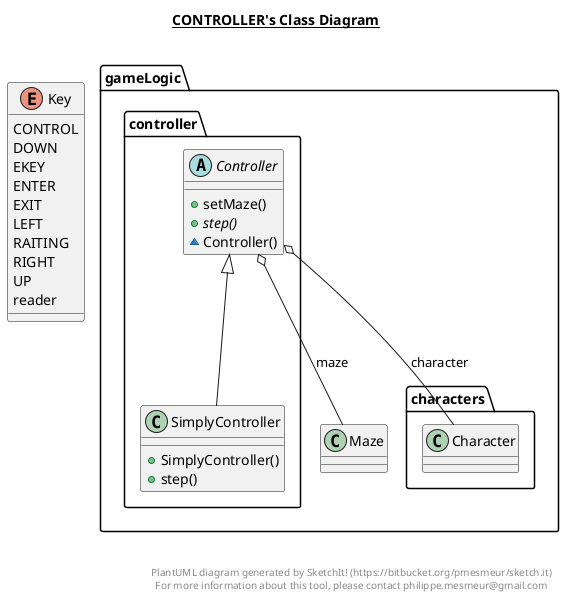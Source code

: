 @startuml

title __CONTROLLER's Class Diagram__\n

        abstract class gameLogic.controller.Controller {
            + setMaze()
            {abstract} + step()
            ~ Controller()
        }

  

        enum Key {
          CONTROL
          DOWN
          EKEY
          ENTER
          EXIT
          LEFT
          RAITING
          RIGHT
          UP
          reader
        }



        class gameLogic.controller.SimplyController {
            + SimplyController()
            + step()
        }

  

  gameLogic.controller.Controller o-- gameLogic.characters.Character : character
  gameLogic.controller.Controller o-- gameLogic.Maze : maze
  gameLogic.controller.SimplyController -up-|> gameLogic.controller.Controller


right footer


PlantUML diagram generated by SketchIt! (https://bitbucket.org/pmesmeur/sketch.it)
For more information about this tool, please contact philippe.mesmeur@gmail.com
endfooter

@enduml
